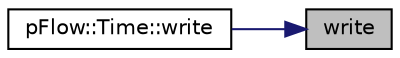 digraph "write"
{
 // LATEX_PDF_SIZE
  edge [fontname="Helvetica",fontsize="10",labelfontname="Helvetica",labelfontsize="10"];
  node [fontname="Helvetica",fontsize="10",shape=record];
  rankdir="RL";
  Node1 [label="write",height=0.2,width=0.4,color="black", fillcolor="grey75", style="filled", fontcolor="black",tooltip=" "];
  Node1 -> Node2 [dir="back",color="midnightblue",fontsize="10",style="solid",fontname="Helvetica"];
  Node2 [label="pFlow::Time::write",height=0.2,width=0.4,color="black", fillcolor="white", style="filled",URL="$classpFlow_1_1Time.html#a4e7969c9e53d9007d5dbed9f18fc596a",tooltip=" "];
}
